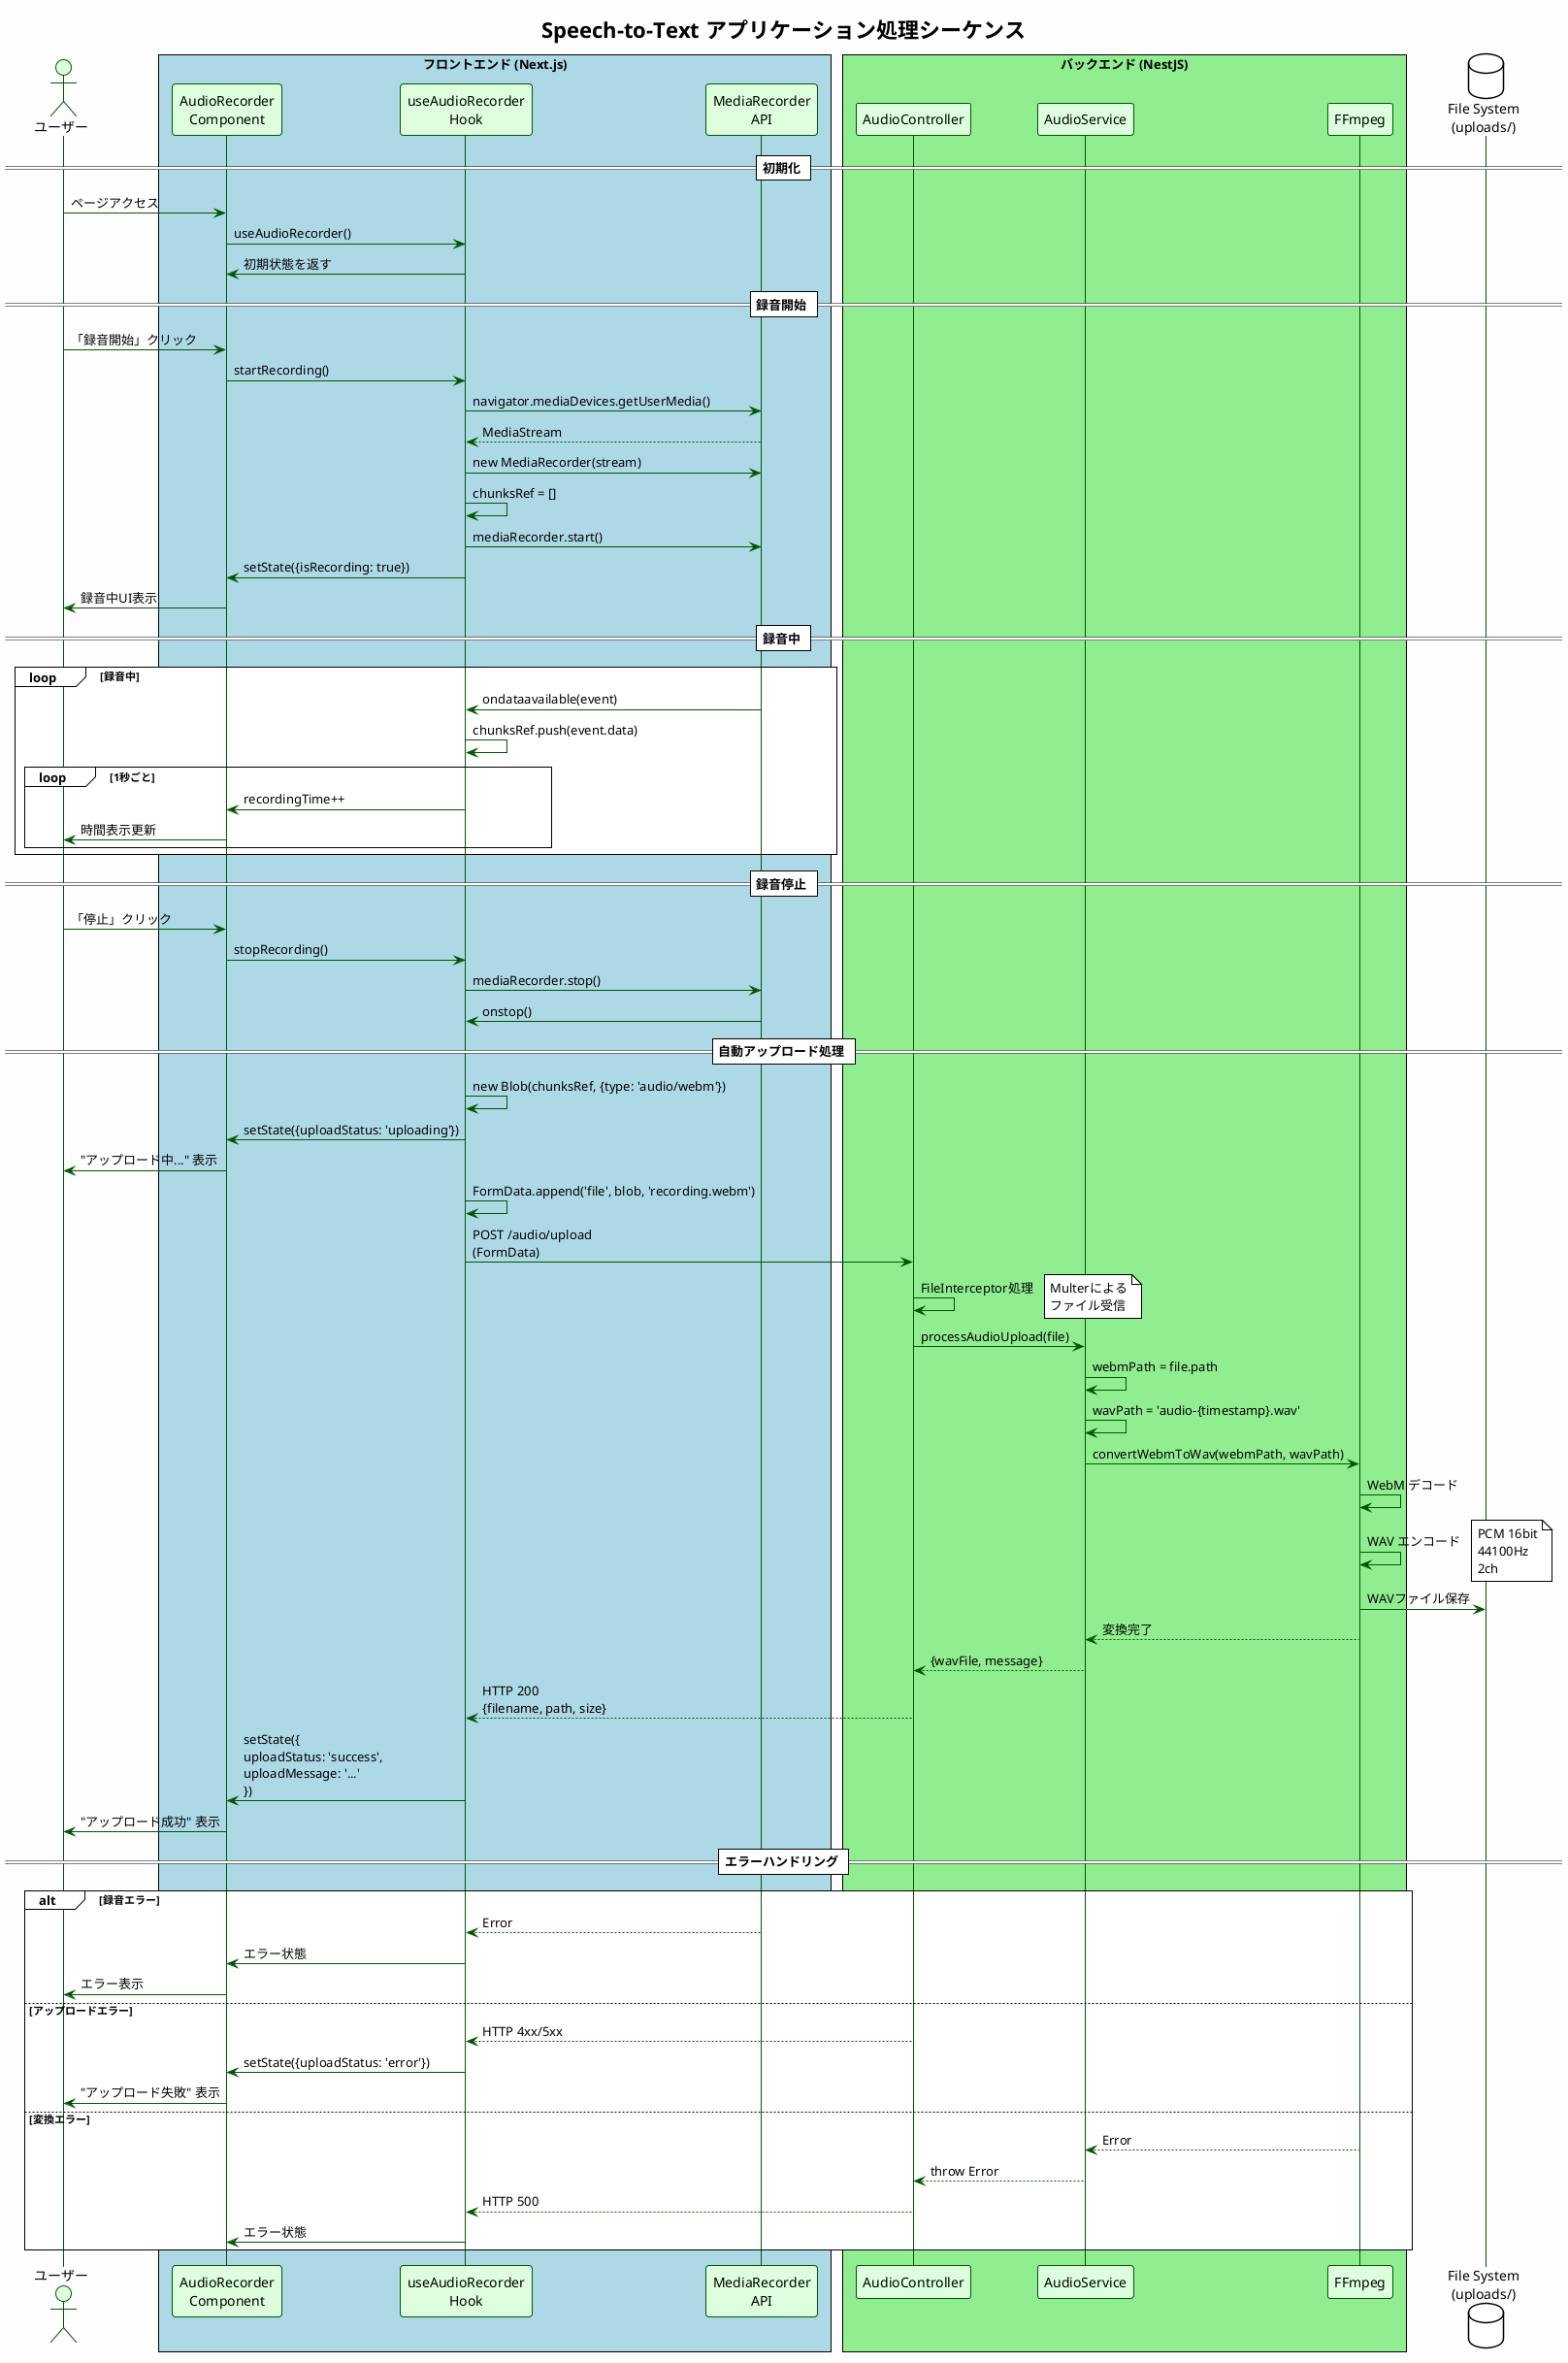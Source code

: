 # Speech-to-Text アプリケーション シーケンス図

```plantuml
@startuml
!theme plain
skinparam backgroundColor #FEFEFE
skinparam sequence {
    ArrowColor #005500
    ActorBorderColor #005500
    LifeLineBorderColor #005500
    ParticipantBorderColor #005500
    ParticipantBackgroundColor #DDFFDD
    ActorBackgroundColor #DDFFDD
}

title Speech-to-Text アプリケーション処理シーケンス

actor "ユーザー" as User
box "フロントエンド (Next.js)" #LightBlue
    participant "AudioRecorder\nComponent" as AudioRecorder
    participant "useAudioRecorder\nHook" as Hook
    participant "MediaRecorder\nAPI" as MediaRecorder
end box

box "バックエンド (NestJS)" #LightGreen
    participant "AudioController" as Controller
    participant "AudioService" as Service
    participant "FFmpeg" as FFmpeg
end box

database "File System\n(uploads/)" as FileSystem

== 初期化 ==
User -> AudioRecorder: ページアクセス
AudioRecorder -> Hook: useAudioRecorder()
Hook -> AudioRecorder: 初期状態を返す

== 録音開始 ==
User -> AudioRecorder: 「録音開始」クリック
AudioRecorder -> Hook: startRecording()
Hook -> MediaRecorder: navigator.mediaDevices.getUserMedia()
MediaRecorder --> Hook: MediaStream

Hook -> MediaRecorder: new MediaRecorder(stream)
Hook -> Hook: chunksRef = []
Hook -> MediaRecorder: mediaRecorder.start()
Hook -> AudioRecorder: setState({isRecording: true})
AudioRecorder -> User: 録音中UI表示

== 録音中 ==
loop 録音中
    MediaRecorder -> Hook: ondataavailable(event)
    Hook -> Hook: chunksRef.push(event.data)
    
    loop 1秒ごと
        Hook -> AudioRecorder: recordingTime++
        AudioRecorder -> User: 時間表示更新
    end
end

== 録音停止 ==
User -> AudioRecorder: 「停止」クリック
AudioRecorder -> Hook: stopRecording()
Hook -> MediaRecorder: mediaRecorder.stop()
MediaRecorder -> Hook: onstop()

== 自動アップロード処理 ==
Hook -> Hook: new Blob(chunksRef, {type: 'audio/webm'})
Hook -> AudioRecorder: setState({uploadStatus: 'uploading'})
AudioRecorder -> User: "アップロード中..." 表示

Hook -> Hook: FormData.append('file', blob, 'recording.webm')
Hook -> Controller: POST /audio/upload\n(FormData)

Controller -> Controller: FileInterceptor処理
note right: Multerによる\nファイル受信

Controller -> Service: processAudioUpload(file)
Service -> Service: webmPath = file.path
Service -> Service: wavPath = 'audio-{timestamp}.wav'

Service -> FFmpeg: convertWebmToWav(webmPath, wavPath)
FFmpeg -> FFmpeg: WebM デコード
FFmpeg -> FFmpeg: WAV エンコード
note right: PCM 16bit\n44100Hz\n2ch

FFmpeg -> FileSystem: WAVファイル保存
FFmpeg --> Service: 変換完了

Service --> Controller: {wavFile, message}
Controller --> Hook: HTTP 200\n{filename, path, size}

Hook -> AudioRecorder: setState({\nuploadStatus: 'success',\nuploadMessage: '...'\n})
AudioRecorder -> User: "アップロード成功" 表示

== エラーハンドリング ==
alt 録音エラー
    MediaRecorder --> Hook: Error
    Hook -> AudioRecorder: エラー状態
    AudioRecorder -> User: エラー表示
else アップロードエラー
    Controller --> Hook: HTTP 4xx/5xx
    Hook -> AudioRecorder: setState({uploadStatus: 'error'})
    AudioRecorder -> User: "アップロード失敗" 表示
else 変換エラー
    FFmpeg --> Service: Error
    Service --> Controller: throw Error
    Controller --> Hook: HTTP 500
    Hook -> AudioRecorder: エラー状態
end

@enduml
```